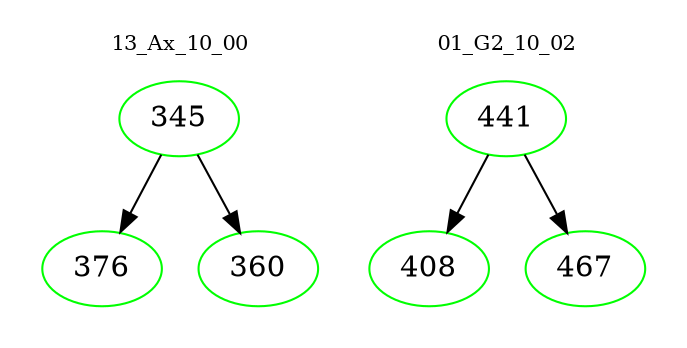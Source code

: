 digraph{
subgraph cluster_0 {
color = white
label = "13_Ax_10_00";
fontsize=10;
T0_345 [label="345", color="green"]
T0_345 -> T0_376 [color="black"]
T0_376 [label="376", color="green"]
T0_345 -> T0_360 [color="black"]
T0_360 [label="360", color="green"]
}
subgraph cluster_1 {
color = white
label = "01_G2_10_02";
fontsize=10;
T1_441 [label="441", color="green"]
T1_441 -> T1_408 [color="black"]
T1_408 [label="408", color="green"]
T1_441 -> T1_467 [color="black"]
T1_467 [label="467", color="green"]
}
}
